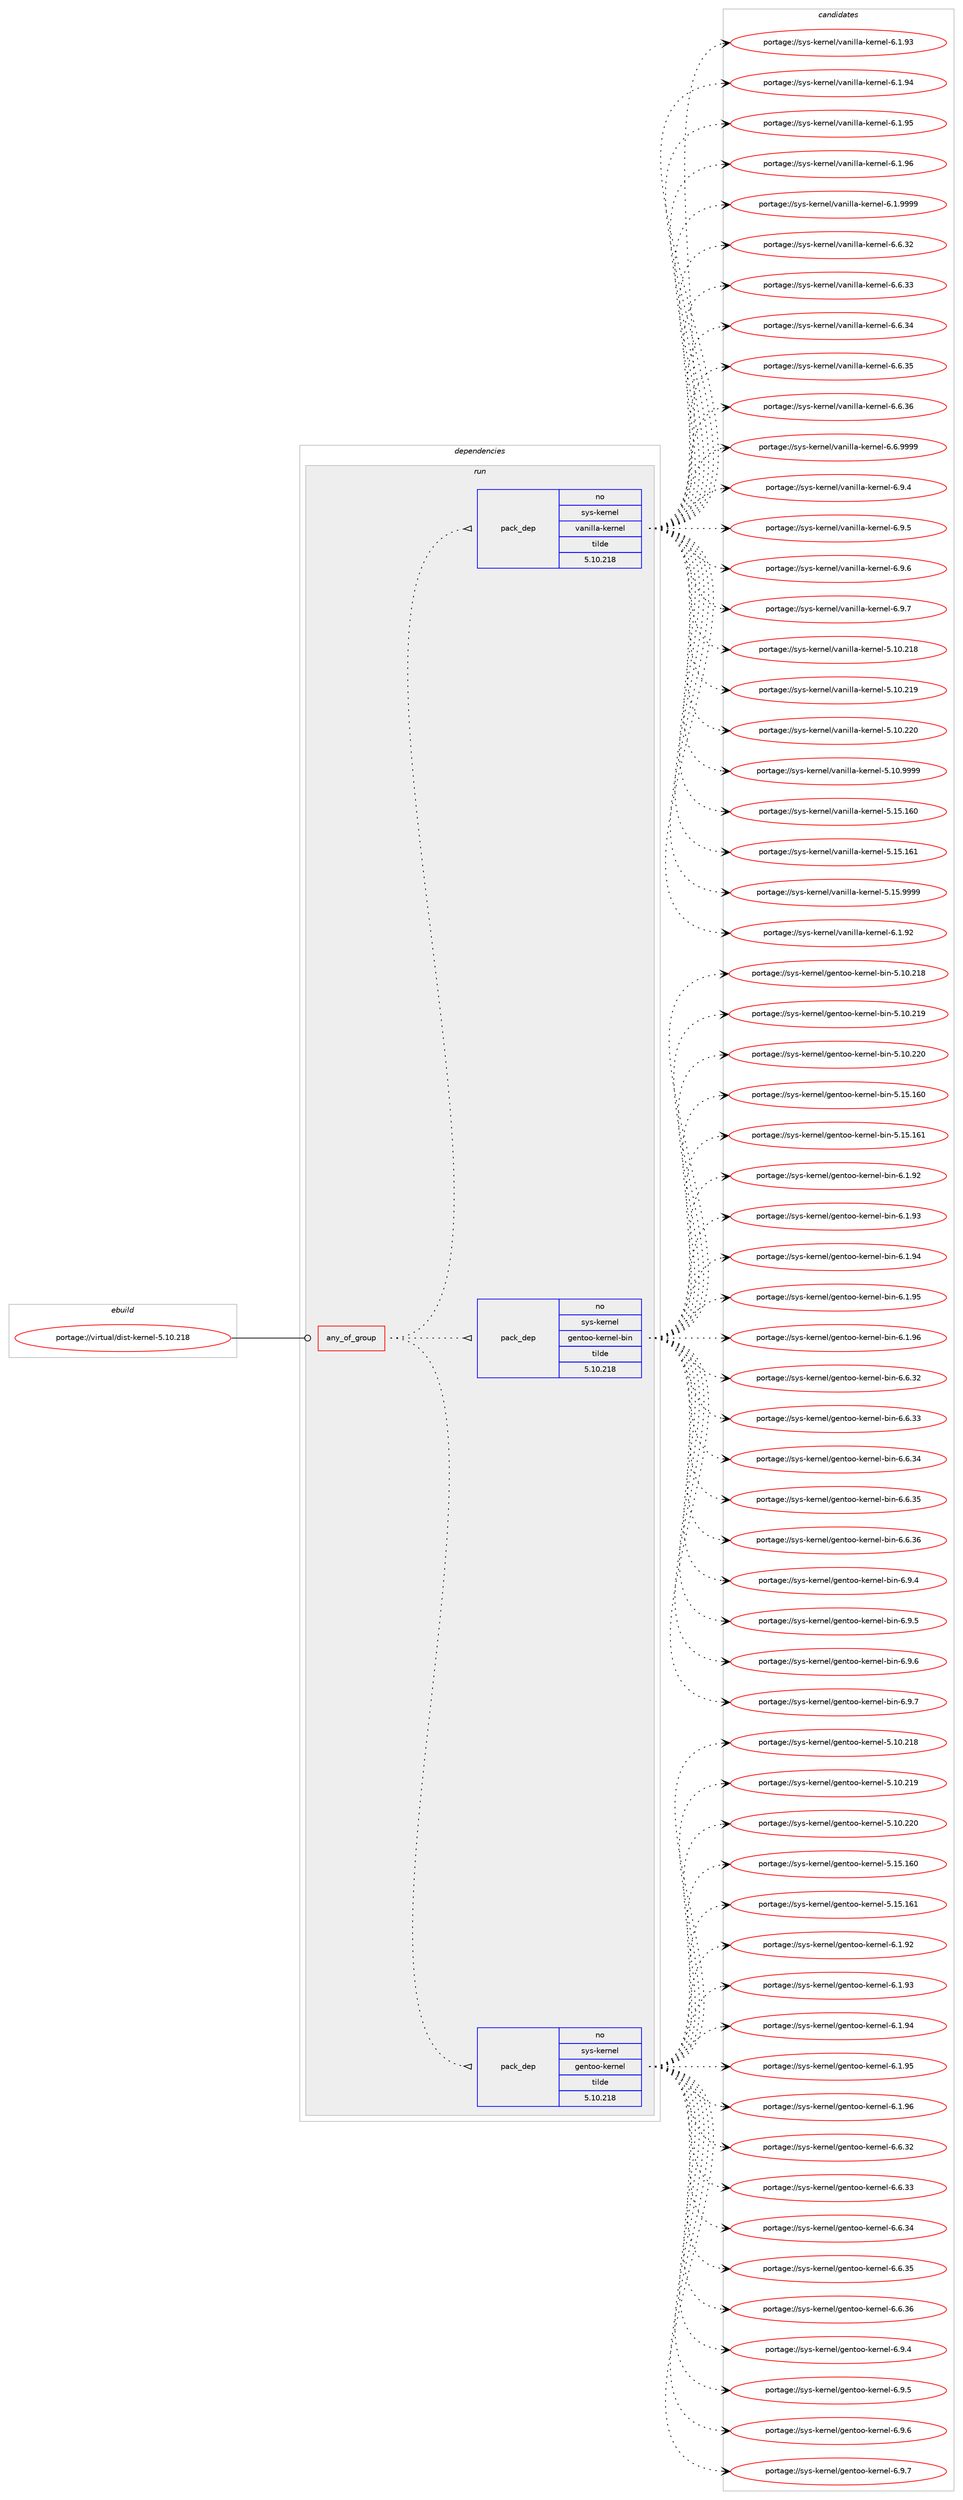 digraph prolog {

# *************
# Graph options
# *************

newrank=true;
concentrate=true;
compound=true;
graph [rankdir=LR,fontname=Helvetica,fontsize=10,ranksep=1.5];#, ranksep=2.5, nodesep=0.2];
edge  [arrowhead=vee];
node  [fontname=Helvetica,fontsize=10];

# **********
# The ebuild
# **********

subgraph cluster_leftcol {
color=gray;
rank=same;
label=<<i>ebuild</i>>;
id [label="portage://virtual/dist-kernel-5.10.218", color=red, width=4, href="../virtual/dist-kernel-5.10.218.svg"];
}

# ****************
# The dependencies
# ****************

subgraph cluster_midcol {
color=gray;
label=<<i>dependencies</i>>;
subgraph cluster_compile {
fillcolor="#eeeeee";
style=filled;
label=<<i>compile</i>>;
}
subgraph cluster_compileandrun {
fillcolor="#eeeeee";
style=filled;
label=<<i>compile and run</i>>;
}
subgraph cluster_run {
fillcolor="#eeeeee";
style=filled;
label=<<i>run</i>>;
subgraph any2746 {
dependency222315 [label=<<TABLE BORDER="0" CELLBORDER="1" CELLSPACING="0" CELLPADDING="4"><TR><TD CELLPADDING="10">any_of_group</TD></TR></TABLE>>, shape=none, color=red];subgraph pack103565 {
dependency222316 [label=<<TABLE BORDER="0" CELLBORDER="1" CELLSPACING="0" CELLPADDING="4" WIDTH="220"><TR><TD ROWSPAN="6" CELLPADDING="30">pack_dep</TD></TR><TR><TD WIDTH="110">no</TD></TR><TR><TD>sys-kernel</TD></TR><TR><TD>gentoo-kernel</TD></TR><TR><TD>tilde</TD></TR><TR><TD>5.10.218</TD></TR></TABLE>>, shape=none, color=blue];
}
dependency222315:e -> dependency222316:w [weight=20,style="dotted",arrowhead="oinv"];
subgraph pack103566 {
dependency222317 [label=<<TABLE BORDER="0" CELLBORDER="1" CELLSPACING="0" CELLPADDING="4" WIDTH="220"><TR><TD ROWSPAN="6" CELLPADDING="30">pack_dep</TD></TR><TR><TD WIDTH="110">no</TD></TR><TR><TD>sys-kernel</TD></TR><TR><TD>gentoo-kernel-bin</TD></TR><TR><TD>tilde</TD></TR><TR><TD>5.10.218</TD></TR></TABLE>>, shape=none, color=blue];
}
dependency222315:e -> dependency222317:w [weight=20,style="dotted",arrowhead="oinv"];
subgraph pack103567 {
dependency222318 [label=<<TABLE BORDER="0" CELLBORDER="1" CELLSPACING="0" CELLPADDING="4" WIDTH="220"><TR><TD ROWSPAN="6" CELLPADDING="30">pack_dep</TD></TR><TR><TD WIDTH="110">no</TD></TR><TR><TD>sys-kernel</TD></TR><TR><TD>vanilla-kernel</TD></TR><TR><TD>tilde</TD></TR><TR><TD>5.10.218</TD></TR></TABLE>>, shape=none, color=blue];
}
dependency222315:e -> dependency222318:w [weight=20,style="dotted",arrowhead="oinv"];
}
id:e -> dependency222315:w [weight=20,style="solid",arrowhead="odot"];
}
}

# **************
# The candidates
# **************

subgraph cluster_choices {
rank=same;
color=gray;
label=<<i>candidates</i>>;

subgraph choice103565 {
color=black;
nodesep=1;
choice115121115451071011141101011084710310111011611111145107101114110101108455346494846504956 [label="portage://sys-kernel/gentoo-kernel-5.10.218", color=red, width=4,href="../sys-kernel/gentoo-kernel-5.10.218.svg"];
choice115121115451071011141101011084710310111011611111145107101114110101108455346494846504957 [label="portage://sys-kernel/gentoo-kernel-5.10.219", color=red, width=4,href="../sys-kernel/gentoo-kernel-5.10.219.svg"];
choice115121115451071011141101011084710310111011611111145107101114110101108455346494846505048 [label="portage://sys-kernel/gentoo-kernel-5.10.220", color=red, width=4,href="../sys-kernel/gentoo-kernel-5.10.220.svg"];
choice115121115451071011141101011084710310111011611111145107101114110101108455346495346495448 [label="portage://sys-kernel/gentoo-kernel-5.15.160", color=red, width=4,href="../sys-kernel/gentoo-kernel-5.15.160.svg"];
choice115121115451071011141101011084710310111011611111145107101114110101108455346495346495449 [label="portage://sys-kernel/gentoo-kernel-5.15.161", color=red, width=4,href="../sys-kernel/gentoo-kernel-5.15.161.svg"];
choice11512111545107101114110101108471031011101161111114510710111411010110845544649465750 [label="portage://sys-kernel/gentoo-kernel-6.1.92", color=red, width=4,href="../sys-kernel/gentoo-kernel-6.1.92.svg"];
choice11512111545107101114110101108471031011101161111114510710111411010110845544649465751 [label="portage://sys-kernel/gentoo-kernel-6.1.93", color=red, width=4,href="../sys-kernel/gentoo-kernel-6.1.93.svg"];
choice11512111545107101114110101108471031011101161111114510710111411010110845544649465752 [label="portage://sys-kernel/gentoo-kernel-6.1.94", color=red, width=4,href="../sys-kernel/gentoo-kernel-6.1.94.svg"];
choice11512111545107101114110101108471031011101161111114510710111411010110845544649465753 [label="portage://sys-kernel/gentoo-kernel-6.1.95", color=red, width=4,href="../sys-kernel/gentoo-kernel-6.1.95.svg"];
choice11512111545107101114110101108471031011101161111114510710111411010110845544649465754 [label="portage://sys-kernel/gentoo-kernel-6.1.96", color=red, width=4,href="../sys-kernel/gentoo-kernel-6.1.96.svg"];
choice11512111545107101114110101108471031011101161111114510710111411010110845544654465150 [label="portage://sys-kernel/gentoo-kernel-6.6.32", color=red, width=4,href="../sys-kernel/gentoo-kernel-6.6.32.svg"];
choice11512111545107101114110101108471031011101161111114510710111411010110845544654465151 [label="portage://sys-kernel/gentoo-kernel-6.6.33", color=red, width=4,href="../sys-kernel/gentoo-kernel-6.6.33.svg"];
choice11512111545107101114110101108471031011101161111114510710111411010110845544654465152 [label="portage://sys-kernel/gentoo-kernel-6.6.34", color=red, width=4,href="../sys-kernel/gentoo-kernel-6.6.34.svg"];
choice11512111545107101114110101108471031011101161111114510710111411010110845544654465153 [label="portage://sys-kernel/gentoo-kernel-6.6.35", color=red, width=4,href="../sys-kernel/gentoo-kernel-6.6.35.svg"];
choice11512111545107101114110101108471031011101161111114510710111411010110845544654465154 [label="portage://sys-kernel/gentoo-kernel-6.6.36", color=red, width=4,href="../sys-kernel/gentoo-kernel-6.6.36.svg"];
choice115121115451071011141101011084710310111011611111145107101114110101108455446574652 [label="portage://sys-kernel/gentoo-kernel-6.9.4", color=red, width=4,href="../sys-kernel/gentoo-kernel-6.9.4.svg"];
choice115121115451071011141101011084710310111011611111145107101114110101108455446574653 [label="portage://sys-kernel/gentoo-kernel-6.9.5", color=red, width=4,href="../sys-kernel/gentoo-kernel-6.9.5.svg"];
choice115121115451071011141101011084710310111011611111145107101114110101108455446574654 [label="portage://sys-kernel/gentoo-kernel-6.9.6", color=red, width=4,href="../sys-kernel/gentoo-kernel-6.9.6.svg"];
choice115121115451071011141101011084710310111011611111145107101114110101108455446574655 [label="portage://sys-kernel/gentoo-kernel-6.9.7", color=red, width=4,href="../sys-kernel/gentoo-kernel-6.9.7.svg"];
dependency222316:e -> choice115121115451071011141101011084710310111011611111145107101114110101108455346494846504956:w [style=dotted,weight="100"];
dependency222316:e -> choice115121115451071011141101011084710310111011611111145107101114110101108455346494846504957:w [style=dotted,weight="100"];
dependency222316:e -> choice115121115451071011141101011084710310111011611111145107101114110101108455346494846505048:w [style=dotted,weight="100"];
dependency222316:e -> choice115121115451071011141101011084710310111011611111145107101114110101108455346495346495448:w [style=dotted,weight="100"];
dependency222316:e -> choice115121115451071011141101011084710310111011611111145107101114110101108455346495346495449:w [style=dotted,weight="100"];
dependency222316:e -> choice11512111545107101114110101108471031011101161111114510710111411010110845544649465750:w [style=dotted,weight="100"];
dependency222316:e -> choice11512111545107101114110101108471031011101161111114510710111411010110845544649465751:w [style=dotted,weight="100"];
dependency222316:e -> choice11512111545107101114110101108471031011101161111114510710111411010110845544649465752:w [style=dotted,weight="100"];
dependency222316:e -> choice11512111545107101114110101108471031011101161111114510710111411010110845544649465753:w [style=dotted,weight="100"];
dependency222316:e -> choice11512111545107101114110101108471031011101161111114510710111411010110845544649465754:w [style=dotted,weight="100"];
dependency222316:e -> choice11512111545107101114110101108471031011101161111114510710111411010110845544654465150:w [style=dotted,weight="100"];
dependency222316:e -> choice11512111545107101114110101108471031011101161111114510710111411010110845544654465151:w [style=dotted,weight="100"];
dependency222316:e -> choice11512111545107101114110101108471031011101161111114510710111411010110845544654465152:w [style=dotted,weight="100"];
dependency222316:e -> choice11512111545107101114110101108471031011101161111114510710111411010110845544654465153:w [style=dotted,weight="100"];
dependency222316:e -> choice11512111545107101114110101108471031011101161111114510710111411010110845544654465154:w [style=dotted,weight="100"];
dependency222316:e -> choice115121115451071011141101011084710310111011611111145107101114110101108455446574652:w [style=dotted,weight="100"];
dependency222316:e -> choice115121115451071011141101011084710310111011611111145107101114110101108455446574653:w [style=dotted,weight="100"];
dependency222316:e -> choice115121115451071011141101011084710310111011611111145107101114110101108455446574654:w [style=dotted,weight="100"];
dependency222316:e -> choice115121115451071011141101011084710310111011611111145107101114110101108455446574655:w [style=dotted,weight="100"];
}
subgraph choice103566 {
color=black;
nodesep=1;
choice1151211154510710111411010110847103101110116111111451071011141101011084598105110455346494846504956 [label="portage://sys-kernel/gentoo-kernel-bin-5.10.218", color=red, width=4,href="../sys-kernel/gentoo-kernel-bin-5.10.218.svg"];
choice1151211154510710111411010110847103101110116111111451071011141101011084598105110455346494846504957 [label="portage://sys-kernel/gentoo-kernel-bin-5.10.219", color=red, width=4,href="../sys-kernel/gentoo-kernel-bin-5.10.219.svg"];
choice1151211154510710111411010110847103101110116111111451071011141101011084598105110455346494846505048 [label="portage://sys-kernel/gentoo-kernel-bin-5.10.220", color=red, width=4,href="../sys-kernel/gentoo-kernel-bin-5.10.220.svg"];
choice1151211154510710111411010110847103101110116111111451071011141101011084598105110455346495346495448 [label="portage://sys-kernel/gentoo-kernel-bin-5.15.160", color=red, width=4,href="../sys-kernel/gentoo-kernel-bin-5.15.160.svg"];
choice1151211154510710111411010110847103101110116111111451071011141101011084598105110455346495346495449 [label="portage://sys-kernel/gentoo-kernel-bin-5.15.161", color=red, width=4,href="../sys-kernel/gentoo-kernel-bin-5.15.161.svg"];
choice115121115451071011141101011084710310111011611111145107101114110101108459810511045544649465750 [label="portage://sys-kernel/gentoo-kernel-bin-6.1.92", color=red, width=4,href="../sys-kernel/gentoo-kernel-bin-6.1.92.svg"];
choice115121115451071011141101011084710310111011611111145107101114110101108459810511045544649465751 [label="portage://sys-kernel/gentoo-kernel-bin-6.1.93", color=red, width=4,href="../sys-kernel/gentoo-kernel-bin-6.1.93.svg"];
choice115121115451071011141101011084710310111011611111145107101114110101108459810511045544649465752 [label="portage://sys-kernel/gentoo-kernel-bin-6.1.94", color=red, width=4,href="../sys-kernel/gentoo-kernel-bin-6.1.94.svg"];
choice115121115451071011141101011084710310111011611111145107101114110101108459810511045544649465753 [label="portage://sys-kernel/gentoo-kernel-bin-6.1.95", color=red, width=4,href="../sys-kernel/gentoo-kernel-bin-6.1.95.svg"];
choice115121115451071011141101011084710310111011611111145107101114110101108459810511045544649465754 [label="portage://sys-kernel/gentoo-kernel-bin-6.1.96", color=red, width=4,href="../sys-kernel/gentoo-kernel-bin-6.1.96.svg"];
choice115121115451071011141101011084710310111011611111145107101114110101108459810511045544654465150 [label="portage://sys-kernel/gentoo-kernel-bin-6.6.32", color=red, width=4,href="../sys-kernel/gentoo-kernel-bin-6.6.32.svg"];
choice115121115451071011141101011084710310111011611111145107101114110101108459810511045544654465151 [label="portage://sys-kernel/gentoo-kernel-bin-6.6.33", color=red, width=4,href="../sys-kernel/gentoo-kernel-bin-6.6.33.svg"];
choice115121115451071011141101011084710310111011611111145107101114110101108459810511045544654465152 [label="portage://sys-kernel/gentoo-kernel-bin-6.6.34", color=red, width=4,href="../sys-kernel/gentoo-kernel-bin-6.6.34.svg"];
choice115121115451071011141101011084710310111011611111145107101114110101108459810511045544654465153 [label="portage://sys-kernel/gentoo-kernel-bin-6.6.35", color=red, width=4,href="../sys-kernel/gentoo-kernel-bin-6.6.35.svg"];
choice115121115451071011141101011084710310111011611111145107101114110101108459810511045544654465154 [label="portage://sys-kernel/gentoo-kernel-bin-6.6.36", color=red, width=4,href="../sys-kernel/gentoo-kernel-bin-6.6.36.svg"];
choice1151211154510710111411010110847103101110116111111451071011141101011084598105110455446574652 [label="portage://sys-kernel/gentoo-kernel-bin-6.9.4", color=red, width=4,href="../sys-kernel/gentoo-kernel-bin-6.9.4.svg"];
choice1151211154510710111411010110847103101110116111111451071011141101011084598105110455446574653 [label="portage://sys-kernel/gentoo-kernel-bin-6.9.5", color=red, width=4,href="../sys-kernel/gentoo-kernel-bin-6.9.5.svg"];
choice1151211154510710111411010110847103101110116111111451071011141101011084598105110455446574654 [label="portage://sys-kernel/gentoo-kernel-bin-6.9.6", color=red, width=4,href="../sys-kernel/gentoo-kernel-bin-6.9.6.svg"];
choice1151211154510710111411010110847103101110116111111451071011141101011084598105110455446574655 [label="portage://sys-kernel/gentoo-kernel-bin-6.9.7", color=red, width=4,href="../sys-kernel/gentoo-kernel-bin-6.9.7.svg"];
dependency222317:e -> choice1151211154510710111411010110847103101110116111111451071011141101011084598105110455346494846504956:w [style=dotted,weight="100"];
dependency222317:e -> choice1151211154510710111411010110847103101110116111111451071011141101011084598105110455346494846504957:w [style=dotted,weight="100"];
dependency222317:e -> choice1151211154510710111411010110847103101110116111111451071011141101011084598105110455346494846505048:w [style=dotted,weight="100"];
dependency222317:e -> choice1151211154510710111411010110847103101110116111111451071011141101011084598105110455346495346495448:w [style=dotted,weight="100"];
dependency222317:e -> choice1151211154510710111411010110847103101110116111111451071011141101011084598105110455346495346495449:w [style=dotted,weight="100"];
dependency222317:e -> choice115121115451071011141101011084710310111011611111145107101114110101108459810511045544649465750:w [style=dotted,weight="100"];
dependency222317:e -> choice115121115451071011141101011084710310111011611111145107101114110101108459810511045544649465751:w [style=dotted,weight="100"];
dependency222317:e -> choice115121115451071011141101011084710310111011611111145107101114110101108459810511045544649465752:w [style=dotted,weight="100"];
dependency222317:e -> choice115121115451071011141101011084710310111011611111145107101114110101108459810511045544649465753:w [style=dotted,weight="100"];
dependency222317:e -> choice115121115451071011141101011084710310111011611111145107101114110101108459810511045544649465754:w [style=dotted,weight="100"];
dependency222317:e -> choice115121115451071011141101011084710310111011611111145107101114110101108459810511045544654465150:w [style=dotted,weight="100"];
dependency222317:e -> choice115121115451071011141101011084710310111011611111145107101114110101108459810511045544654465151:w [style=dotted,weight="100"];
dependency222317:e -> choice115121115451071011141101011084710310111011611111145107101114110101108459810511045544654465152:w [style=dotted,weight="100"];
dependency222317:e -> choice115121115451071011141101011084710310111011611111145107101114110101108459810511045544654465153:w [style=dotted,weight="100"];
dependency222317:e -> choice115121115451071011141101011084710310111011611111145107101114110101108459810511045544654465154:w [style=dotted,weight="100"];
dependency222317:e -> choice1151211154510710111411010110847103101110116111111451071011141101011084598105110455446574652:w [style=dotted,weight="100"];
dependency222317:e -> choice1151211154510710111411010110847103101110116111111451071011141101011084598105110455446574653:w [style=dotted,weight="100"];
dependency222317:e -> choice1151211154510710111411010110847103101110116111111451071011141101011084598105110455446574654:w [style=dotted,weight="100"];
dependency222317:e -> choice1151211154510710111411010110847103101110116111111451071011141101011084598105110455446574655:w [style=dotted,weight="100"];
}
subgraph choice103567 {
color=black;
nodesep=1;
choice1151211154510710111411010110847118971101051081089745107101114110101108455346494846504956 [label="portage://sys-kernel/vanilla-kernel-5.10.218", color=red, width=4,href="../sys-kernel/vanilla-kernel-5.10.218.svg"];
choice1151211154510710111411010110847118971101051081089745107101114110101108455346494846504957 [label="portage://sys-kernel/vanilla-kernel-5.10.219", color=red, width=4,href="../sys-kernel/vanilla-kernel-5.10.219.svg"];
choice1151211154510710111411010110847118971101051081089745107101114110101108455346494846505048 [label="portage://sys-kernel/vanilla-kernel-5.10.220", color=red, width=4,href="../sys-kernel/vanilla-kernel-5.10.220.svg"];
choice115121115451071011141101011084711897110105108108974510710111411010110845534649484657575757 [label="portage://sys-kernel/vanilla-kernel-5.10.9999", color=red, width=4,href="../sys-kernel/vanilla-kernel-5.10.9999.svg"];
choice1151211154510710111411010110847118971101051081089745107101114110101108455346495346495448 [label="portage://sys-kernel/vanilla-kernel-5.15.160", color=red, width=4,href="../sys-kernel/vanilla-kernel-5.15.160.svg"];
choice1151211154510710111411010110847118971101051081089745107101114110101108455346495346495449 [label="portage://sys-kernel/vanilla-kernel-5.15.161", color=red, width=4,href="../sys-kernel/vanilla-kernel-5.15.161.svg"];
choice115121115451071011141101011084711897110105108108974510710111411010110845534649534657575757 [label="portage://sys-kernel/vanilla-kernel-5.15.9999", color=red, width=4,href="../sys-kernel/vanilla-kernel-5.15.9999.svg"];
choice115121115451071011141101011084711897110105108108974510710111411010110845544649465750 [label="portage://sys-kernel/vanilla-kernel-6.1.92", color=red, width=4,href="../sys-kernel/vanilla-kernel-6.1.92.svg"];
choice115121115451071011141101011084711897110105108108974510710111411010110845544649465751 [label="portage://sys-kernel/vanilla-kernel-6.1.93", color=red, width=4,href="../sys-kernel/vanilla-kernel-6.1.93.svg"];
choice115121115451071011141101011084711897110105108108974510710111411010110845544649465752 [label="portage://sys-kernel/vanilla-kernel-6.1.94", color=red, width=4,href="../sys-kernel/vanilla-kernel-6.1.94.svg"];
choice115121115451071011141101011084711897110105108108974510710111411010110845544649465753 [label="portage://sys-kernel/vanilla-kernel-6.1.95", color=red, width=4,href="../sys-kernel/vanilla-kernel-6.1.95.svg"];
choice115121115451071011141101011084711897110105108108974510710111411010110845544649465754 [label="portage://sys-kernel/vanilla-kernel-6.1.96", color=red, width=4,href="../sys-kernel/vanilla-kernel-6.1.96.svg"];
choice1151211154510710111411010110847118971101051081089745107101114110101108455446494657575757 [label="portage://sys-kernel/vanilla-kernel-6.1.9999", color=red, width=4,href="../sys-kernel/vanilla-kernel-6.1.9999.svg"];
choice115121115451071011141101011084711897110105108108974510710111411010110845544654465150 [label="portage://sys-kernel/vanilla-kernel-6.6.32", color=red, width=4,href="../sys-kernel/vanilla-kernel-6.6.32.svg"];
choice115121115451071011141101011084711897110105108108974510710111411010110845544654465151 [label="portage://sys-kernel/vanilla-kernel-6.6.33", color=red, width=4,href="../sys-kernel/vanilla-kernel-6.6.33.svg"];
choice115121115451071011141101011084711897110105108108974510710111411010110845544654465152 [label="portage://sys-kernel/vanilla-kernel-6.6.34", color=red, width=4,href="../sys-kernel/vanilla-kernel-6.6.34.svg"];
choice115121115451071011141101011084711897110105108108974510710111411010110845544654465153 [label="portage://sys-kernel/vanilla-kernel-6.6.35", color=red, width=4,href="../sys-kernel/vanilla-kernel-6.6.35.svg"];
choice115121115451071011141101011084711897110105108108974510710111411010110845544654465154 [label="portage://sys-kernel/vanilla-kernel-6.6.36", color=red, width=4,href="../sys-kernel/vanilla-kernel-6.6.36.svg"];
choice1151211154510710111411010110847118971101051081089745107101114110101108455446544657575757 [label="portage://sys-kernel/vanilla-kernel-6.6.9999", color=red, width=4,href="../sys-kernel/vanilla-kernel-6.6.9999.svg"];
choice1151211154510710111411010110847118971101051081089745107101114110101108455446574652 [label="portage://sys-kernel/vanilla-kernel-6.9.4", color=red, width=4,href="../sys-kernel/vanilla-kernel-6.9.4.svg"];
choice1151211154510710111411010110847118971101051081089745107101114110101108455446574653 [label="portage://sys-kernel/vanilla-kernel-6.9.5", color=red, width=4,href="../sys-kernel/vanilla-kernel-6.9.5.svg"];
choice1151211154510710111411010110847118971101051081089745107101114110101108455446574654 [label="portage://sys-kernel/vanilla-kernel-6.9.6", color=red, width=4,href="../sys-kernel/vanilla-kernel-6.9.6.svg"];
choice1151211154510710111411010110847118971101051081089745107101114110101108455446574655 [label="portage://sys-kernel/vanilla-kernel-6.9.7", color=red, width=4,href="../sys-kernel/vanilla-kernel-6.9.7.svg"];
dependency222318:e -> choice1151211154510710111411010110847118971101051081089745107101114110101108455346494846504956:w [style=dotted,weight="100"];
dependency222318:e -> choice1151211154510710111411010110847118971101051081089745107101114110101108455346494846504957:w [style=dotted,weight="100"];
dependency222318:e -> choice1151211154510710111411010110847118971101051081089745107101114110101108455346494846505048:w [style=dotted,weight="100"];
dependency222318:e -> choice115121115451071011141101011084711897110105108108974510710111411010110845534649484657575757:w [style=dotted,weight="100"];
dependency222318:e -> choice1151211154510710111411010110847118971101051081089745107101114110101108455346495346495448:w [style=dotted,weight="100"];
dependency222318:e -> choice1151211154510710111411010110847118971101051081089745107101114110101108455346495346495449:w [style=dotted,weight="100"];
dependency222318:e -> choice115121115451071011141101011084711897110105108108974510710111411010110845534649534657575757:w [style=dotted,weight="100"];
dependency222318:e -> choice115121115451071011141101011084711897110105108108974510710111411010110845544649465750:w [style=dotted,weight="100"];
dependency222318:e -> choice115121115451071011141101011084711897110105108108974510710111411010110845544649465751:w [style=dotted,weight="100"];
dependency222318:e -> choice115121115451071011141101011084711897110105108108974510710111411010110845544649465752:w [style=dotted,weight="100"];
dependency222318:e -> choice115121115451071011141101011084711897110105108108974510710111411010110845544649465753:w [style=dotted,weight="100"];
dependency222318:e -> choice115121115451071011141101011084711897110105108108974510710111411010110845544649465754:w [style=dotted,weight="100"];
dependency222318:e -> choice1151211154510710111411010110847118971101051081089745107101114110101108455446494657575757:w [style=dotted,weight="100"];
dependency222318:e -> choice115121115451071011141101011084711897110105108108974510710111411010110845544654465150:w [style=dotted,weight="100"];
dependency222318:e -> choice115121115451071011141101011084711897110105108108974510710111411010110845544654465151:w [style=dotted,weight="100"];
dependency222318:e -> choice115121115451071011141101011084711897110105108108974510710111411010110845544654465152:w [style=dotted,weight="100"];
dependency222318:e -> choice115121115451071011141101011084711897110105108108974510710111411010110845544654465153:w [style=dotted,weight="100"];
dependency222318:e -> choice115121115451071011141101011084711897110105108108974510710111411010110845544654465154:w [style=dotted,weight="100"];
dependency222318:e -> choice1151211154510710111411010110847118971101051081089745107101114110101108455446544657575757:w [style=dotted,weight="100"];
dependency222318:e -> choice1151211154510710111411010110847118971101051081089745107101114110101108455446574652:w [style=dotted,weight="100"];
dependency222318:e -> choice1151211154510710111411010110847118971101051081089745107101114110101108455446574653:w [style=dotted,weight="100"];
dependency222318:e -> choice1151211154510710111411010110847118971101051081089745107101114110101108455446574654:w [style=dotted,weight="100"];
dependency222318:e -> choice1151211154510710111411010110847118971101051081089745107101114110101108455446574655:w [style=dotted,weight="100"];
}
}

}
